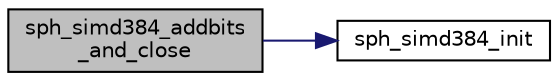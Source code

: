 digraph "sph_simd384_addbits_and_close"
{
 // LATEX_PDF_SIZE
  edge [fontname="Helvetica",fontsize="10",labelfontname="Helvetica",labelfontsize="10"];
  node [fontname="Helvetica",fontsize="10",shape=record];
  rankdir="LR";
  Node15 [label="sph_simd384_addbits\l_and_close",height=0.2,width=0.4,color="black", fillcolor="grey75", style="filled", fontcolor="black",tooltip=" "];
  Node15 -> Node16 [color="midnightblue",fontsize="10",style="solid",fontname="Helvetica"];
  Node16 [label="sph_simd384_init",height=0.2,width=0.4,color="black", fillcolor="white", style="filled",URL="$sph__simd_8h.html#adc2cf56fdf260092aa28a16f44774081",tooltip=" "];
}
